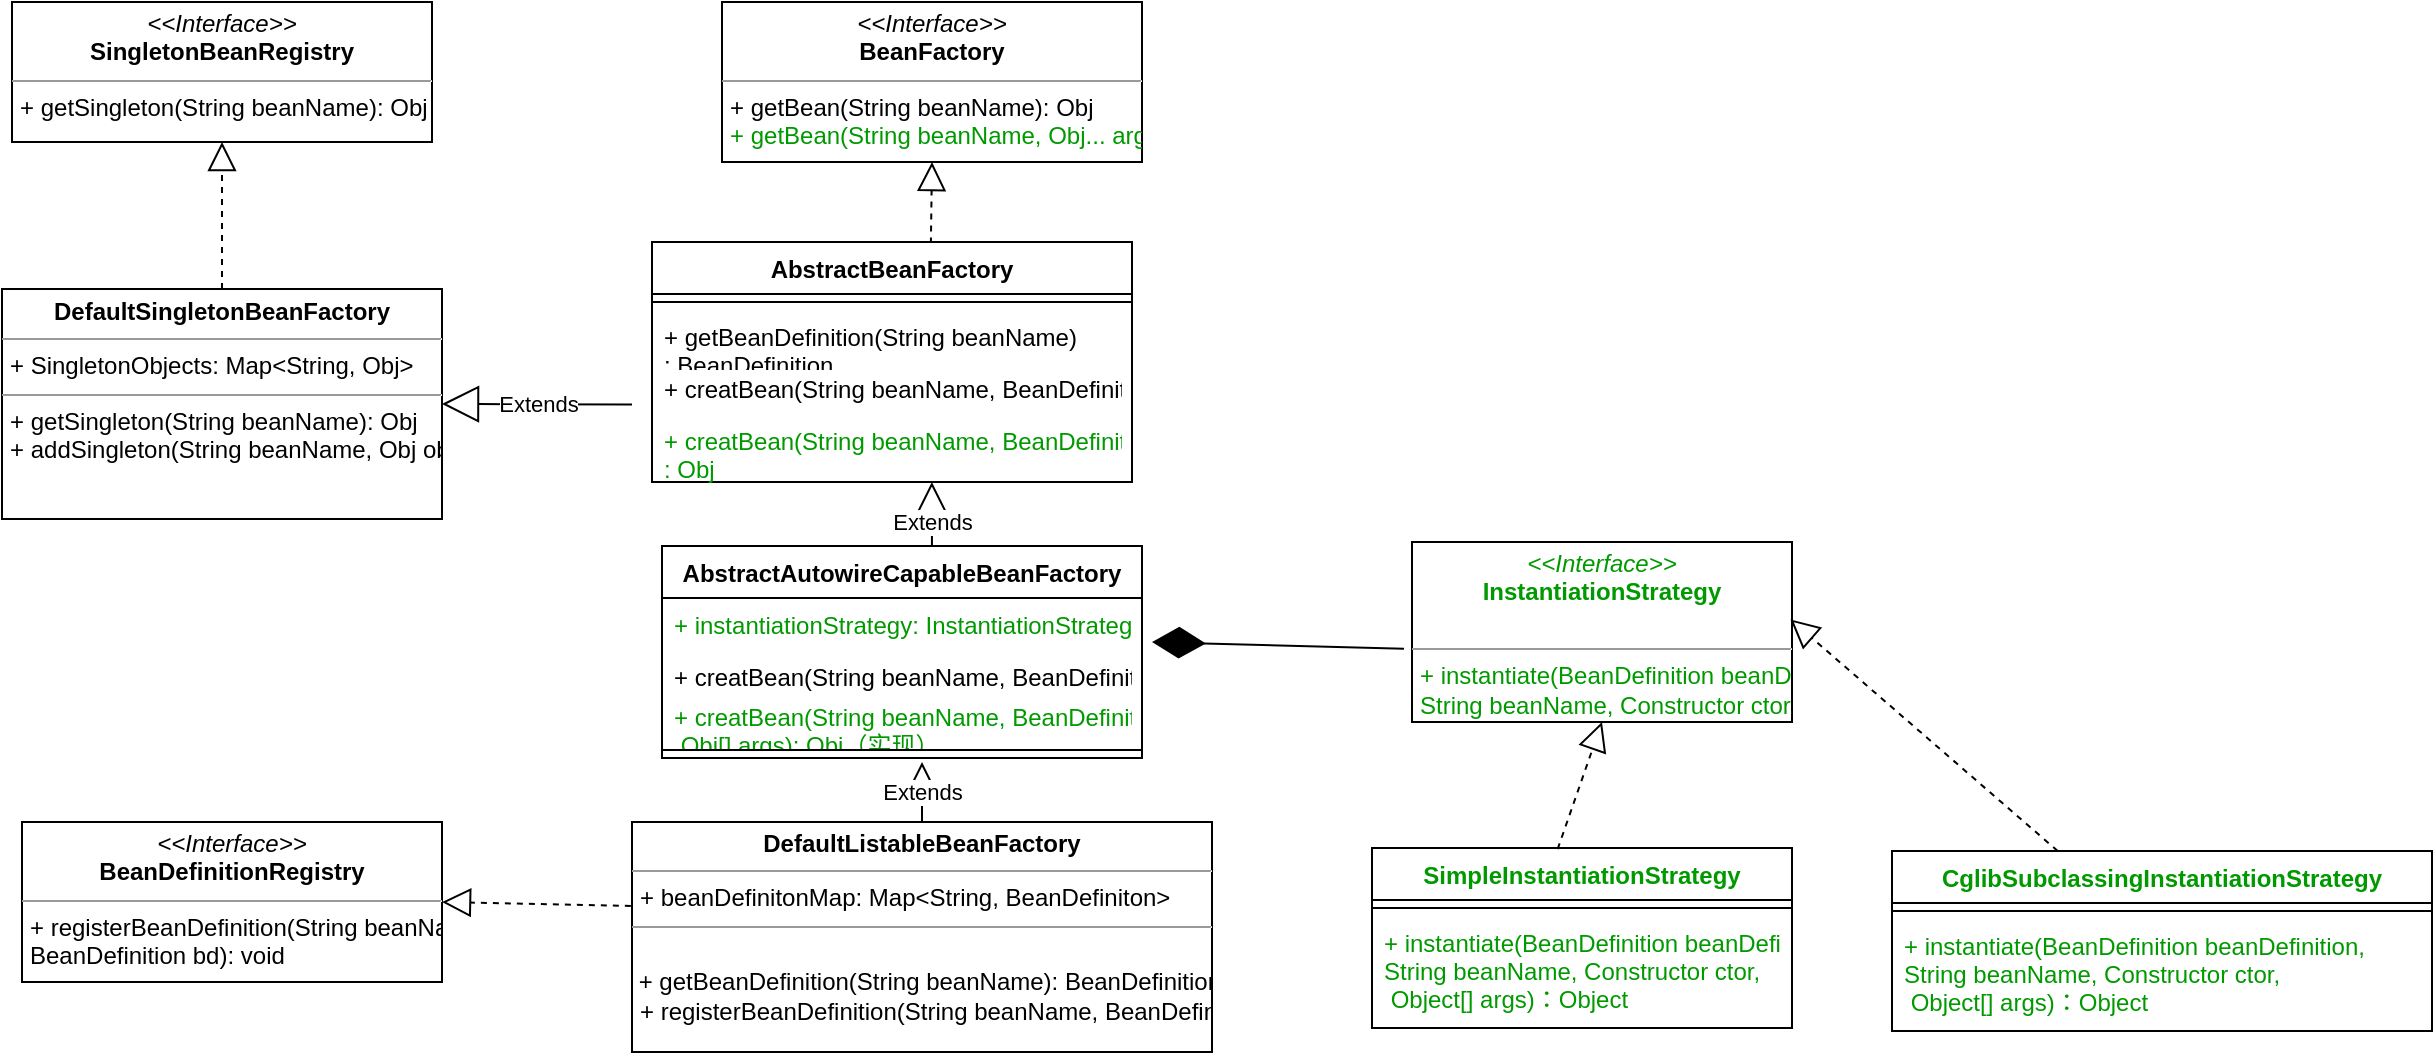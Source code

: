 <mxfile version="20.8.16" type="github">
  <diagram id="C5RBs43oDa-KdzZeNtuy" name="Page-1">
    <mxGraphModel dx="794" dy="404" grid="1" gridSize="10" guides="1" tooltips="1" connect="1" arrows="1" fold="1" page="1" pageScale="1" pageWidth="827" pageHeight="1169" math="0" shadow="0">
      <root>
        <mxCell id="WIyWlLk6GJQsqaUBKTNV-0" />
        <mxCell id="WIyWlLk6GJQsqaUBKTNV-1" parent="WIyWlLk6GJQsqaUBKTNV-0" />
        <mxCell id="sI2XtZQbdFrjad-43Lmu-18" value="&lt;p style=&quot;margin:0px;margin-top:4px;text-align:center;&quot;&gt;&lt;i&gt;&amp;lt;&amp;lt;Interface&amp;gt;&amp;gt;&lt;/i&gt;&lt;br&gt;&lt;b&gt;BeanFactory&lt;/b&gt;&lt;/p&gt;&lt;hr size=&quot;1&quot;&gt;&lt;p style=&quot;margin:0px;margin-left:4px;&quot;&gt;+ getBean(String beanName): Obj&lt;br&gt;&lt;/p&gt;&lt;p style=&quot;margin:0px;margin-left:4px;&quot;&gt;&lt;font color=&quot;#009900&quot;&gt;+ getBean(String beanName, Obj... args): Obj&lt;/font&gt;&lt;br&gt;&lt;/p&gt;" style="verticalAlign=top;align=left;overflow=fill;fontSize=12;fontFamily=Helvetica;html=1;" vertex="1" parent="WIyWlLk6GJQsqaUBKTNV-1">
          <mxGeometry x="485" y="250" width="210" height="80" as="geometry" />
        </mxCell>
        <mxCell id="sI2XtZQbdFrjad-43Lmu-23" value="&lt;p style=&quot;margin:0px;margin-top:4px;text-align:center;&quot;&gt;&lt;i&gt;&amp;lt;&amp;lt;Interface&amp;gt;&amp;gt;&lt;/i&gt;&lt;br&gt;&lt;b&gt;SingletonBeanRegistry&lt;/b&gt;&lt;/p&gt;&lt;hr size=&quot;1&quot;&gt;&lt;p style=&quot;margin:0px;margin-left:4px;&quot;&gt;+ getSingleton(String beanName): Obj&lt;br&gt;&lt;/p&gt;" style="verticalAlign=top;align=left;overflow=fill;fontSize=12;fontFamily=Helvetica;html=1;" vertex="1" parent="WIyWlLk6GJQsqaUBKTNV-1">
          <mxGeometry x="130" y="250" width="210" height="70" as="geometry" />
        </mxCell>
        <mxCell id="sI2XtZQbdFrjad-43Lmu-24" value="&lt;p style=&quot;margin:0px;margin-top:4px;text-align:center;&quot;&gt;&lt;b&gt;DefaultSingletonBeanFactory&lt;/b&gt;&lt;/p&gt;&lt;hr size=&quot;1&quot;&gt;&lt;p style=&quot;margin:0px;margin-left:4px;&quot;&gt;+ SingletonObjects: Map&amp;lt;String, Obj&amp;gt;&lt;/p&gt;&lt;hr size=&quot;1&quot;&gt;&lt;p style=&quot;margin:0px;margin-left:4px;&quot;&gt;+ getSingleton(String beanName): Obj&lt;/p&gt;&lt;p style=&quot;margin:0px;margin-left:4px;&quot;&gt;+ addSingleton(String beanName, Obj obj): void&lt;br&gt;&lt;/p&gt;" style="verticalAlign=top;align=left;overflow=fill;fontSize=12;fontFamily=Helvetica;html=1;" vertex="1" parent="WIyWlLk6GJQsqaUBKTNV-1">
          <mxGeometry x="125" y="393.5" width="220" height="115" as="geometry" />
        </mxCell>
        <mxCell id="sI2XtZQbdFrjad-43Lmu-25" value="" style="endArrow=block;dashed=1;endFill=0;endSize=12;html=1;rounded=0;entryX=0.5;entryY=1;entryDx=0;entryDy=0;exitX=0.5;exitY=0;exitDx=0;exitDy=0;" edge="1" parent="WIyWlLk6GJQsqaUBKTNV-1" source="sI2XtZQbdFrjad-43Lmu-24" target="sI2XtZQbdFrjad-43Lmu-23">
          <mxGeometry width="160" relative="1" as="geometry">
            <mxPoint x="340" y="410" as="sourcePoint" />
            <mxPoint x="500" y="410" as="targetPoint" />
          </mxGeometry>
        </mxCell>
        <mxCell id="sI2XtZQbdFrjad-43Lmu-26" value="" style="endArrow=block;dashed=1;endFill=0;endSize=12;html=1;rounded=0;entryX=0.5;entryY=1;entryDx=0;entryDy=0;exitX=0.581;exitY=0.006;exitDx=0;exitDy=0;exitPerimeter=0;" edge="1" parent="WIyWlLk6GJQsqaUBKTNV-1" source="sI2XtZQbdFrjad-43Lmu-39" target="sI2XtZQbdFrjad-43Lmu-18">
          <mxGeometry width="160" relative="1" as="geometry">
            <mxPoint x="590" y="406" as="sourcePoint" />
            <mxPoint x="710" y="400" as="targetPoint" />
          </mxGeometry>
        </mxCell>
        <mxCell id="sI2XtZQbdFrjad-43Lmu-30" value="Extends" style="endArrow=block;endSize=16;endFill=0;html=1;rounded=0;entryX=0.583;entryY=1;entryDx=0;entryDy=0;entryPerimeter=0;exitX=0.5;exitY=0;exitDx=0;exitDy=0;" edge="1" parent="WIyWlLk6GJQsqaUBKTNV-1" target="sI2XtZQbdFrjad-43Lmu-44">
          <mxGeometry width="160" relative="1" as="geometry">
            <mxPoint x="590" y="530" as="sourcePoint" />
            <mxPoint x="587.3" y="500.004" as="targetPoint" />
          </mxGeometry>
        </mxCell>
        <mxCell id="sI2XtZQbdFrjad-43Lmu-31" value="&lt;p style=&quot;margin:0px;margin-top:4px;text-align:center;&quot;&gt;&lt;i&gt;&amp;lt;&amp;lt;Interface&amp;gt;&amp;gt;&lt;/i&gt;&lt;br&gt;&lt;b&gt;BeanDefinitionRegistry&lt;/b&gt;&lt;/p&gt;&lt;hr size=&quot;1&quot;&gt;&lt;p style=&quot;margin:0px;margin-left:4px;&quot;&gt;+ registerBeanDefinition(String beanName,&amp;nbsp;&lt;/p&gt;&lt;p style=&quot;margin:0px;margin-left:4px;&quot;&gt;BeanDefinition bd): void&lt;br&gt;&lt;/p&gt;" style="verticalAlign=top;align=left;overflow=fill;fontSize=12;fontFamily=Helvetica;html=1;" vertex="1" parent="WIyWlLk6GJQsqaUBKTNV-1">
          <mxGeometry x="135" y="660" width="210" height="80" as="geometry" />
        </mxCell>
        <mxCell id="sI2XtZQbdFrjad-43Lmu-32" value="&lt;p style=&quot;margin:0px;margin-top:4px;text-align:center;&quot;&gt;&lt;b&gt;DefaultListableBeanFactory&lt;/b&gt;&lt;/p&gt;&lt;hr size=&quot;1&quot;&gt;&lt;p style=&quot;margin:0px;margin-left:4px;&quot;&gt;+ beanDefinitonMap: Map&amp;lt;String, BeanDefiniton&amp;gt;&lt;/p&gt;&lt;hr size=&quot;1&quot;&gt;&lt;p style=&quot;margin:0px;margin-left:4px;&quot;&gt;&lt;br&gt;&lt;/p&gt;&amp;nbsp;+ getBeanDefinition(String beanName): BeanDefinition&lt;p style=&quot;margin:0px;margin-left:4px;&quot;&gt;+ registerBeanDefinition(String beanName, BeanDefinition bd): void&lt;br&gt;&lt;/p&gt;" style="verticalAlign=top;align=left;overflow=fill;fontSize=12;fontFamily=Helvetica;html=1;" vertex="1" parent="WIyWlLk6GJQsqaUBKTNV-1">
          <mxGeometry x="440" y="660" width="290" height="115" as="geometry" />
        </mxCell>
        <mxCell id="sI2XtZQbdFrjad-43Lmu-33" value="Extends" style="endArrow=block;endSize=16;endFill=0;html=1;rounded=0;exitX=0.5;exitY=0;exitDx=0;exitDy=0;" edge="1" parent="WIyWlLk6GJQsqaUBKTNV-1" source="sI2XtZQbdFrjad-43Lmu-32">
          <mxGeometry width="160" relative="1" as="geometry">
            <mxPoint x="340" y="610" as="sourcePoint" />
            <mxPoint x="585" y="630" as="targetPoint" />
          </mxGeometry>
        </mxCell>
        <mxCell id="sI2XtZQbdFrjad-43Lmu-34" value="" style="endArrow=block;dashed=1;endFill=0;endSize=12;html=1;rounded=0;entryX=1;entryY=0.5;entryDx=0;entryDy=0;exitX=-0.002;exitY=0.365;exitDx=0;exitDy=0;exitPerimeter=0;" edge="1" parent="WIyWlLk6GJQsqaUBKTNV-1" source="sI2XtZQbdFrjad-43Lmu-32" target="sI2XtZQbdFrjad-43Lmu-31">
          <mxGeometry width="160" relative="1" as="geometry">
            <mxPoint x="270" y="750" as="sourcePoint" />
            <mxPoint x="430" y="750" as="targetPoint" />
          </mxGeometry>
        </mxCell>
        <mxCell id="sI2XtZQbdFrjad-43Lmu-35" value="Extends" style="endArrow=block;endSize=16;endFill=0;html=1;rounded=0;entryX=1;entryY=0.5;entryDx=0;entryDy=0;exitX=0;exitY=0.202;exitDx=0;exitDy=0;exitPerimeter=0;" edge="1" parent="WIyWlLk6GJQsqaUBKTNV-1" target="sI2XtZQbdFrjad-43Lmu-24">
          <mxGeometry width="160" relative="1" as="geometry">
            <mxPoint x="440" y="451.312" as="sourcePoint" />
            <mxPoint x="520" y="540" as="targetPoint" />
          </mxGeometry>
        </mxCell>
        <mxCell id="sI2XtZQbdFrjad-43Lmu-39" value="AbstractBeanFactory" style="swimlane;fontStyle=1;align=center;verticalAlign=top;childLayout=stackLayout;horizontal=1;startSize=26;horizontalStack=0;resizeParent=1;resizeParentMax=0;resizeLast=0;collapsible=1;marginBottom=0;fontColor=default;" vertex="1" parent="WIyWlLk6GJQsqaUBKTNV-1">
          <mxGeometry x="450" y="370" width="240" height="120" as="geometry" />
        </mxCell>
        <mxCell id="sI2XtZQbdFrjad-43Lmu-41" value="" style="line;strokeWidth=1;fillColor=none;align=left;verticalAlign=middle;spacingTop=-1;spacingLeft=3;spacingRight=3;rotatable=0;labelPosition=right;points=[];portConstraint=eastwest;strokeColor=inherit;fontColor=default;" vertex="1" parent="sI2XtZQbdFrjad-43Lmu-39">
          <mxGeometry y="26" width="240" height="8" as="geometry" />
        </mxCell>
        <mxCell id="sI2XtZQbdFrjad-43Lmu-42" value="+ getBeanDefinition(String beanName)&#xa;: BeanDefinition" style="text;strokeColor=none;fillColor=none;align=left;verticalAlign=top;spacingLeft=4;spacingRight=4;overflow=hidden;rotatable=0;points=[[0,0.5],[1,0.5]];portConstraint=eastwest;fontColor=default;" vertex="1" parent="sI2XtZQbdFrjad-43Lmu-39">
          <mxGeometry y="34" width="240" height="26" as="geometry" />
        </mxCell>
        <mxCell id="sI2XtZQbdFrjad-43Lmu-43" value="+ creatBean(String beanName, BeanDefinition bd): Obj" style="text;strokeColor=none;fillColor=none;align=left;verticalAlign=top;spacingLeft=4;spacingRight=4;overflow=hidden;rotatable=0;points=[[0,0.5],[1,0.5]];portConstraint=eastwest;fontColor=default;" vertex="1" parent="sI2XtZQbdFrjad-43Lmu-39">
          <mxGeometry y="60" width="240" height="26" as="geometry" />
        </mxCell>
        <mxCell id="sI2XtZQbdFrjad-43Lmu-44" value="+ creatBean(String beanName, BeanDefinition beanDefinition, Object[] args)&#xa;: Obj" style="text;strokeColor=none;fillColor=none;align=left;verticalAlign=top;spacingLeft=4;spacingRight=4;overflow=hidden;rotatable=0;points=[[0,0.5],[1,0.5]];portConstraint=eastwest;fontColor=#009900;" vertex="1" parent="sI2XtZQbdFrjad-43Lmu-39">
          <mxGeometry y="86" width="240" height="34" as="geometry" />
        </mxCell>
        <mxCell id="sI2XtZQbdFrjad-43Lmu-47" value="&lt;p style=&quot;margin:0px;margin-top:4px;text-align:center;&quot;&gt;&lt;i&gt;&amp;lt;&amp;lt;Interface&amp;gt;&amp;gt;&lt;/i&gt;&lt;br&gt;&lt;b&gt;InstantiationStrategy&lt;/b&gt;&lt;br&gt;&lt;/p&gt;&lt;p style=&quot;margin:0px;margin-left:4px;&quot;&gt;&lt;br&gt;&lt;/p&gt;&lt;hr size=&quot;1&quot;&gt;&lt;p style=&quot;margin:0px;margin-left:4px;&quot;&gt;+ instantiate(BeanDefinition beanDefinition,&amp;nbsp;&lt;/p&gt;&lt;p style=&quot;margin:0px;margin-left:4px;&quot;&gt;String beanName, Constructor ctor,&lt;/p&gt;&lt;p style=&quot;margin:0px;margin-left:4px;&quot;&gt;&amp;nbsp;Object[] args)：Object&lt;/p&gt;&lt;p style=&quot;margin:0px;margin-left:4px;&quot;&gt;&lt;br&gt;&lt;/p&gt;" style="verticalAlign=top;align=left;overflow=fill;fontSize=12;fontFamily=Helvetica;html=1;fontColor=#009900;" vertex="1" parent="WIyWlLk6GJQsqaUBKTNV-1">
          <mxGeometry x="830" y="520" width="190" height="90" as="geometry" />
        </mxCell>
        <mxCell id="sI2XtZQbdFrjad-43Lmu-48" value="SimpleInstantiationStrategy" style="swimlane;fontStyle=1;align=center;verticalAlign=top;childLayout=stackLayout;horizontal=1;startSize=26;horizontalStack=0;resizeParent=1;resizeParentMax=0;resizeLast=0;collapsible=1;marginBottom=0;fontColor=#009900;" vertex="1" parent="WIyWlLk6GJQsqaUBKTNV-1">
          <mxGeometry x="810" y="673" width="210" height="90" as="geometry" />
        </mxCell>
        <mxCell id="sI2XtZQbdFrjad-43Lmu-50" value="" style="line;strokeWidth=1;fillColor=none;align=left;verticalAlign=middle;spacingTop=-1;spacingLeft=3;spacingRight=3;rotatable=0;labelPosition=right;points=[];portConstraint=eastwest;strokeColor=inherit;fontColor=#009900;" vertex="1" parent="sI2XtZQbdFrjad-43Lmu-48">
          <mxGeometry y="26" width="210" height="8" as="geometry" />
        </mxCell>
        <mxCell id="sI2XtZQbdFrjad-43Lmu-51" value="+ instantiate(BeanDefinition beanDefinition, &#xa;String beanName, Constructor ctor,&#xa; Object[] args)：Object" style="text;strokeColor=none;fillColor=none;align=left;verticalAlign=top;spacingLeft=4;spacingRight=4;overflow=hidden;rotatable=0;points=[[0,0.5],[1,0.5]];portConstraint=eastwest;fontColor=#009900;" vertex="1" parent="sI2XtZQbdFrjad-43Lmu-48">
          <mxGeometry y="34" width="210" height="56" as="geometry" />
        </mxCell>
        <mxCell id="sI2XtZQbdFrjad-43Lmu-52" value="CglibSubclassingInstantiationStrategy" style="swimlane;fontStyle=1;align=center;verticalAlign=top;childLayout=stackLayout;horizontal=1;startSize=26;horizontalStack=0;resizeParent=1;resizeParentMax=0;resizeLast=0;collapsible=1;marginBottom=0;fontColor=#009900;" vertex="1" parent="WIyWlLk6GJQsqaUBKTNV-1">
          <mxGeometry x="1070" y="674.5" width="270" height="90" as="geometry" />
        </mxCell>
        <mxCell id="sI2XtZQbdFrjad-43Lmu-54" value="" style="line;strokeWidth=1;fillColor=none;align=left;verticalAlign=middle;spacingTop=-1;spacingLeft=3;spacingRight=3;rotatable=0;labelPosition=right;points=[];portConstraint=eastwest;strokeColor=inherit;fontColor=#009900;" vertex="1" parent="sI2XtZQbdFrjad-43Lmu-52">
          <mxGeometry y="26" width="270" height="8" as="geometry" />
        </mxCell>
        <mxCell id="sI2XtZQbdFrjad-43Lmu-55" value="+ instantiate(BeanDefinition beanDefinition, &#xa;String beanName, Constructor ctor,&#xa; Object[] args)：Object" style="text;strokeColor=none;fillColor=none;align=left;verticalAlign=top;spacingLeft=4;spacingRight=4;overflow=hidden;rotatable=0;points=[[0,0.5],[1,0.5]];portConstraint=eastwest;fontColor=#009900;" vertex="1" parent="sI2XtZQbdFrjad-43Lmu-52">
          <mxGeometry y="34" width="270" height="56" as="geometry" />
        </mxCell>
        <mxCell id="sI2XtZQbdFrjad-43Lmu-56" value="" style="endArrow=block;dashed=1;endFill=0;endSize=12;html=1;rounded=0;fontColor=#009900;exitX=0.442;exitY=0.006;exitDx=0;exitDy=0;exitPerimeter=0;entryX=0.5;entryY=1;entryDx=0;entryDy=0;" edge="1" parent="WIyWlLk6GJQsqaUBKTNV-1" source="sI2XtZQbdFrjad-43Lmu-48" target="sI2XtZQbdFrjad-43Lmu-47">
          <mxGeometry width="160" relative="1" as="geometry">
            <mxPoint x="950" y="640" as="sourcePoint" />
            <mxPoint x="1110" y="640" as="targetPoint" />
          </mxGeometry>
        </mxCell>
        <mxCell id="sI2XtZQbdFrjad-43Lmu-57" value="" style="endArrow=block;dashed=1;endFill=0;endSize=12;html=1;rounded=0;fontColor=#009900;exitX=0.442;exitY=0.006;exitDx=0;exitDy=0;exitPerimeter=0;entryX=0.996;entryY=0.43;entryDx=0;entryDy=0;entryPerimeter=0;" edge="1" parent="WIyWlLk6GJQsqaUBKTNV-1" target="sI2XtZQbdFrjad-43Lmu-47">
          <mxGeometry width="160" relative="1" as="geometry">
            <mxPoint x="1152.86" y="674.5" as="sourcePoint" />
            <mxPoint x="1147.14" y="611.14" as="targetPoint" />
          </mxGeometry>
        </mxCell>
        <mxCell id="sI2XtZQbdFrjad-43Lmu-63" value="AbstractAutowireCapableBeanFactory" style="swimlane;fontStyle=1;align=center;verticalAlign=top;childLayout=stackLayout;horizontal=1;startSize=26;horizontalStack=0;resizeParent=1;resizeParentMax=0;resizeLast=0;collapsible=1;marginBottom=0;fontColor=#000000;" vertex="1" parent="WIyWlLk6GJQsqaUBKTNV-1">
          <mxGeometry x="455" y="522" width="240" height="106" as="geometry" />
        </mxCell>
        <mxCell id="sI2XtZQbdFrjad-43Lmu-64" value="+ instantiationStrategy: InstantiationStrategy" style="text;strokeColor=none;fillColor=none;align=left;verticalAlign=top;spacingLeft=4;spacingRight=4;overflow=hidden;rotatable=0;points=[[0,0.5],[1,0.5]];portConstraint=eastwest;fontColor=#009900;" vertex="1" parent="sI2XtZQbdFrjad-43Lmu-63">
          <mxGeometry y="26" width="240" height="26" as="geometry" />
        </mxCell>
        <mxCell id="sI2XtZQbdFrjad-43Lmu-66" value="+ creatBean(String beanName, BeanDefinition bd): Obj（实现）" style="text;strokeColor=none;fillColor=none;align=left;verticalAlign=top;spacingLeft=4;spacingRight=4;overflow=hidden;rotatable=0;points=[[0,0.5],[1,0.5]];portConstraint=eastwest;fontColor=#000000;" vertex="1" parent="sI2XtZQbdFrjad-43Lmu-63">
          <mxGeometry y="52" width="240" height="20" as="geometry" />
        </mxCell>
        <mxCell id="sI2XtZQbdFrjad-43Lmu-68" value="+ creatBean(String beanName, BeanDefinition bd,&#xa; Obj[] args): Obj（实现）" style="text;strokeColor=none;fillColor=none;align=left;verticalAlign=top;spacingLeft=4;spacingRight=4;overflow=hidden;rotatable=0;points=[[0,0.5],[1,0.5]];portConstraint=eastwest;fontColor=#009900;" vertex="1" parent="sI2XtZQbdFrjad-43Lmu-63">
          <mxGeometry y="72" width="240" height="26" as="geometry" />
        </mxCell>
        <mxCell id="sI2XtZQbdFrjad-43Lmu-65" value="" style="line;strokeWidth=1;fillColor=none;align=left;verticalAlign=middle;spacingTop=-1;spacingLeft=3;spacingRight=3;rotatable=0;labelPosition=right;points=[];portConstraint=eastwest;strokeColor=inherit;fontColor=#009900;" vertex="1" parent="sI2XtZQbdFrjad-43Lmu-63">
          <mxGeometry y="98" width="240" height="8" as="geometry" />
        </mxCell>
        <mxCell id="sI2XtZQbdFrjad-43Lmu-69" value="" style="endArrow=diamondThin;endFill=1;endSize=24;html=1;rounded=0;fontColor=#000000;exitX=-0.021;exitY=0.593;exitDx=0;exitDy=0;exitPerimeter=0;" edge="1" parent="WIyWlLk6GJQsqaUBKTNV-1" source="sI2XtZQbdFrjad-43Lmu-47">
          <mxGeometry width="160" relative="1" as="geometry">
            <mxPoint x="460" y="620" as="sourcePoint" />
            <mxPoint x="700" y="570" as="targetPoint" />
          </mxGeometry>
        </mxCell>
      </root>
    </mxGraphModel>
  </diagram>
</mxfile>
